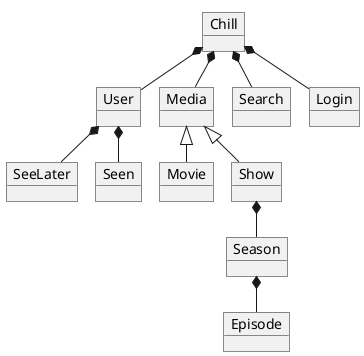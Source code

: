 @startuml
!pragma layout smetana

object Chill
object User
object SeeLater
object Seen
object Media
object Movie
object Show
object Season
object Episode
object Search
object Login

Chill *-- User

Chill *-- Media
User *-- SeeLater
User *-- Seen

Media <|-- Movie
Media <|-- Show
Show *-- Season
Season *-- Episode

Chill *-- Search
Chill *-- Login

@enduml
